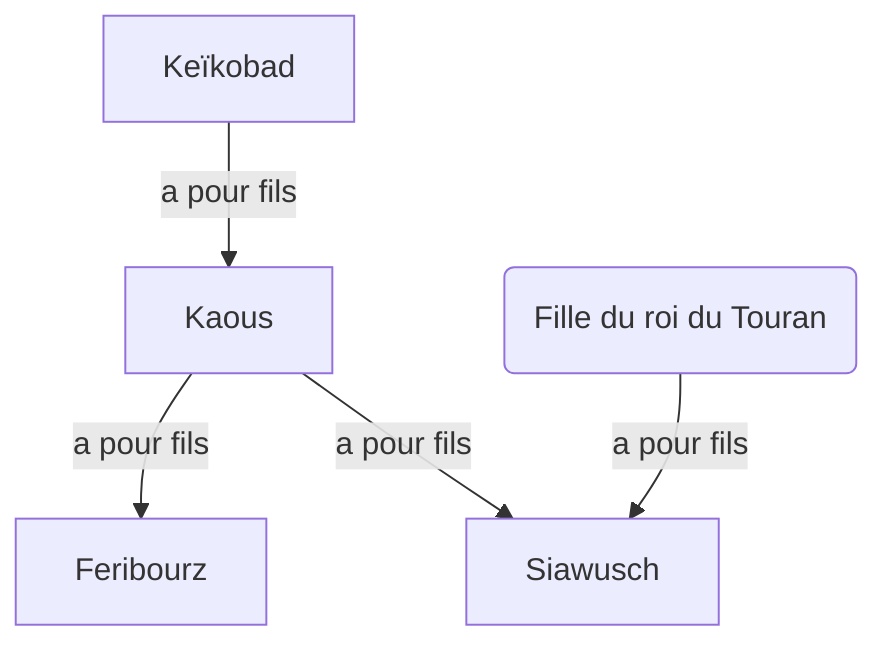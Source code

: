 graph TD
Keïkobad --a pour fils--> Kaous
Kaous --a pour fils--> Feribourz
Kaous --a pour fils--> Siawusch
F(Fille du roi du Touran) --a pour fils--> Siawusch